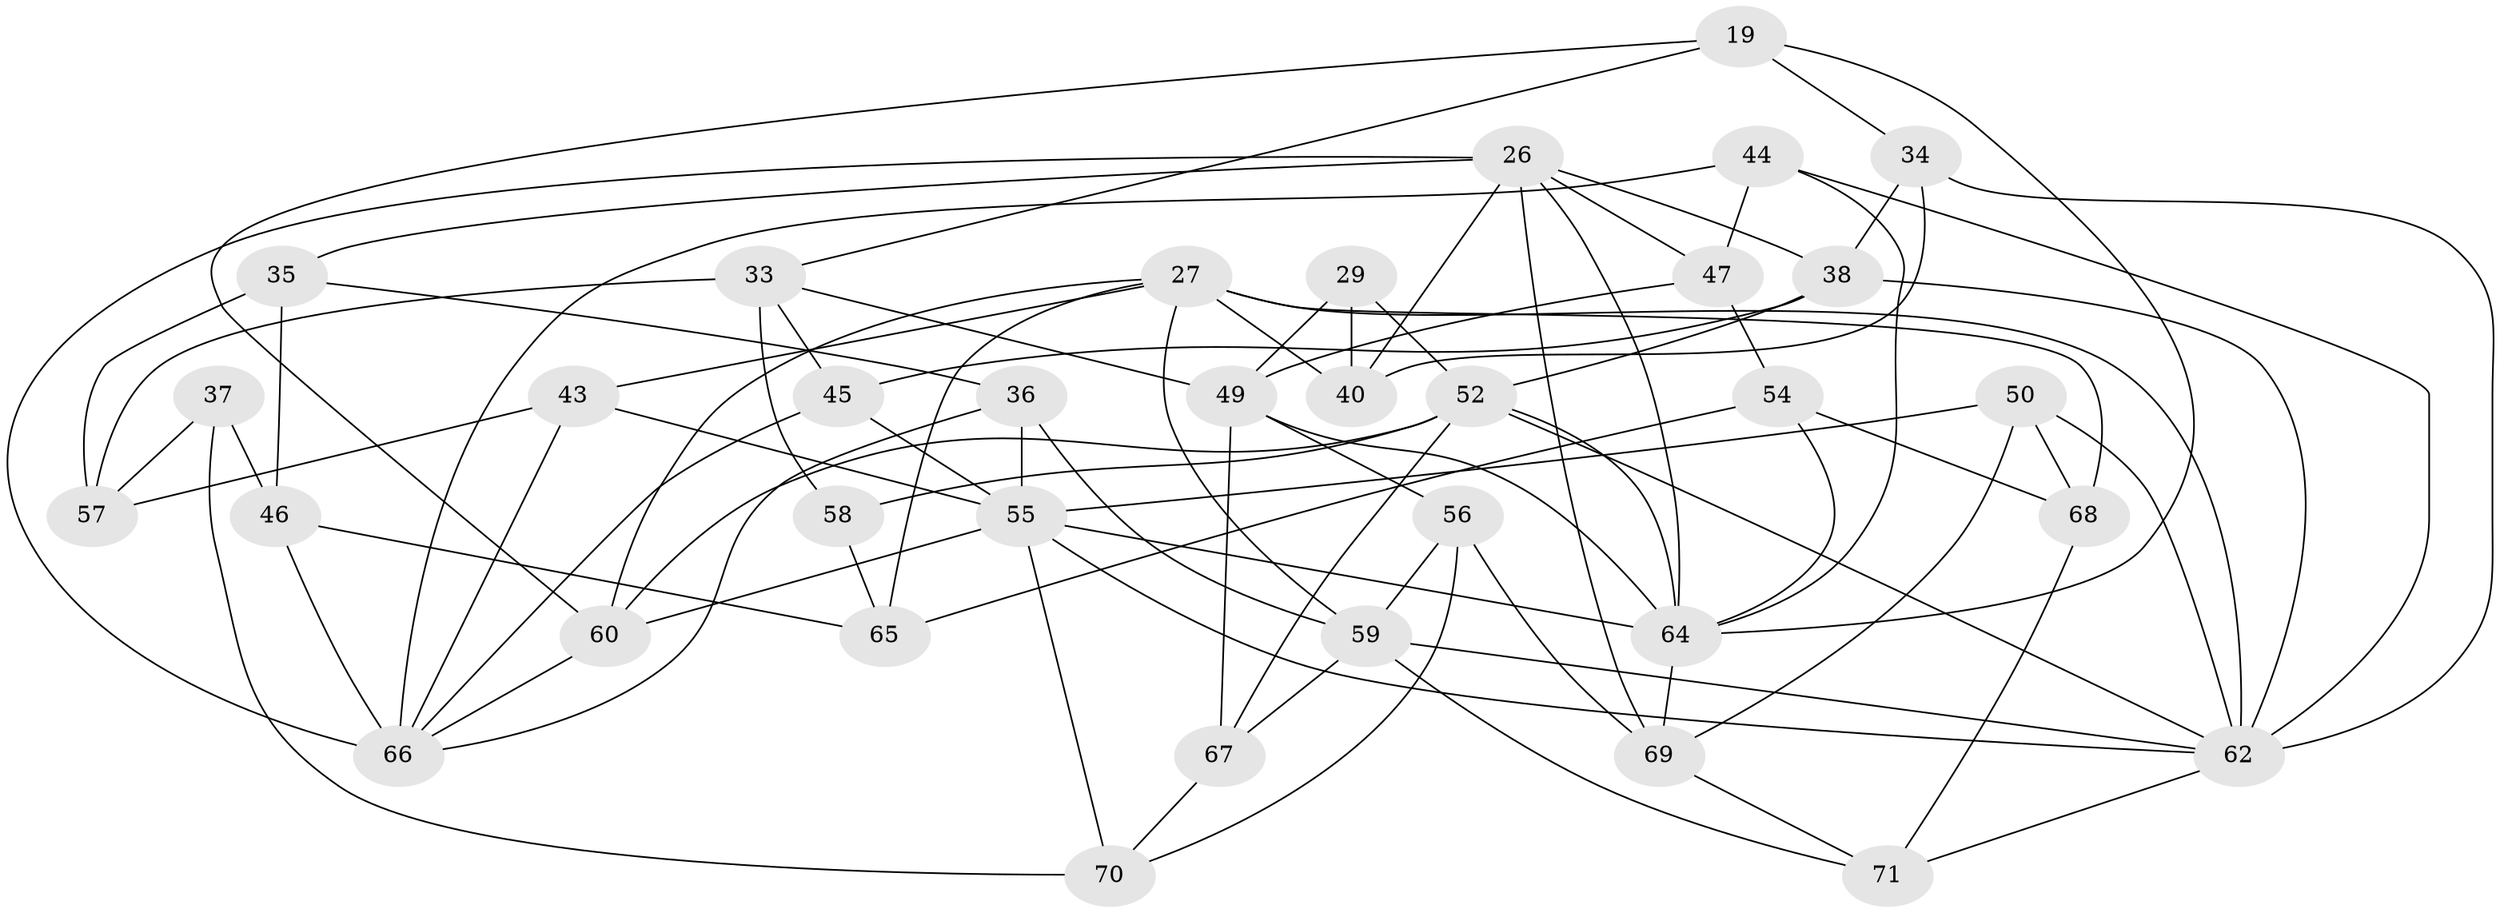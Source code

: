 // original degree distribution, {4: 1.0}
// Generated by graph-tools (version 1.1) at 2025/58/03/09/25 04:58:20]
// undirected, 35 vertices, 85 edges
graph export_dot {
graph [start="1"]
  node [color=gray90,style=filled];
  19;
  26 [super="+20"];
  27 [super="+2+23"];
  29;
  33 [super="+31"];
  34 [super="+25"];
  35;
  36;
  37;
  38 [super="+9+15"];
  40 [super="+13+30"];
  43 [super="+4"];
  44 [super="+39"];
  45;
  46;
  47;
  49 [super="+22"];
  50;
  52 [super="+10"];
  54;
  55 [super="+14+51"];
  56;
  57 [super="+3"];
  58;
  59 [super="+28"];
  60 [super="+53"];
  62 [super="+48+61"];
  64 [super="+1+6+41+63"];
  65;
  66 [super="+21+24"];
  67;
  68;
  69 [super="+17"];
  70;
  71;
  19 -- 60;
  19 -- 33;
  19 -- 64;
  19 -- 34;
  26 -- 38;
  26 -- 40 [weight=3];
  26 -- 35;
  26 -- 69 [weight=2];
  26 -- 47;
  26 -- 64;
  26 -- 66;
  27 -- 68;
  27 -- 65;
  27 -- 43;
  27 -- 62 [weight=2];
  27 -- 60;
  27 -- 40;
  27 -- 59;
  29 -- 40 [weight=2];
  29 -- 49;
  29 -- 52;
  33 -- 45;
  33 -- 58 [weight=2];
  33 -- 57;
  33 -- 49;
  34 -- 38 [weight=2];
  34 -- 40 [weight=2];
  34 -- 62;
  35 -- 46;
  35 -- 57;
  35 -- 36;
  36 -- 66;
  36 -- 59;
  36 -- 55;
  37 -- 46;
  37 -- 70;
  37 -- 57 [weight=2];
  38 -- 52;
  38 -- 62 [weight=3];
  38 -- 45;
  43 -- 57 [weight=2];
  43 -- 55 [weight=2];
  43 -- 66;
  44 -- 64;
  44 -- 66 [weight=2];
  44 -- 62 [weight=2];
  44 -- 47;
  45 -- 55;
  45 -- 66;
  46 -- 65;
  46 -- 66;
  47 -- 54;
  47 -- 49;
  49 -- 56;
  49 -- 67;
  49 -- 64;
  50 -- 68;
  50 -- 69;
  50 -- 55;
  50 -- 62;
  52 -- 60 [weight=2];
  52 -- 64 [weight=3];
  52 -- 67;
  52 -- 58;
  52 -- 62;
  54 -- 65;
  54 -- 68;
  54 -- 64;
  55 -- 70;
  55 -- 64 [weight=3];
  55 -- 60;
  55 -- 62 [weight=2];
  56 -- 70;
  56 -- 59;
  56 -- 69;
  58 -- 65;
  59 -- 62;
  59 -- 67;
  59 -- 71;
  60 -- 66;
  62 -- 71;
  64 -- 69;
  67 -- 70;
  68 -- 71;
  69 -- 71;
}
